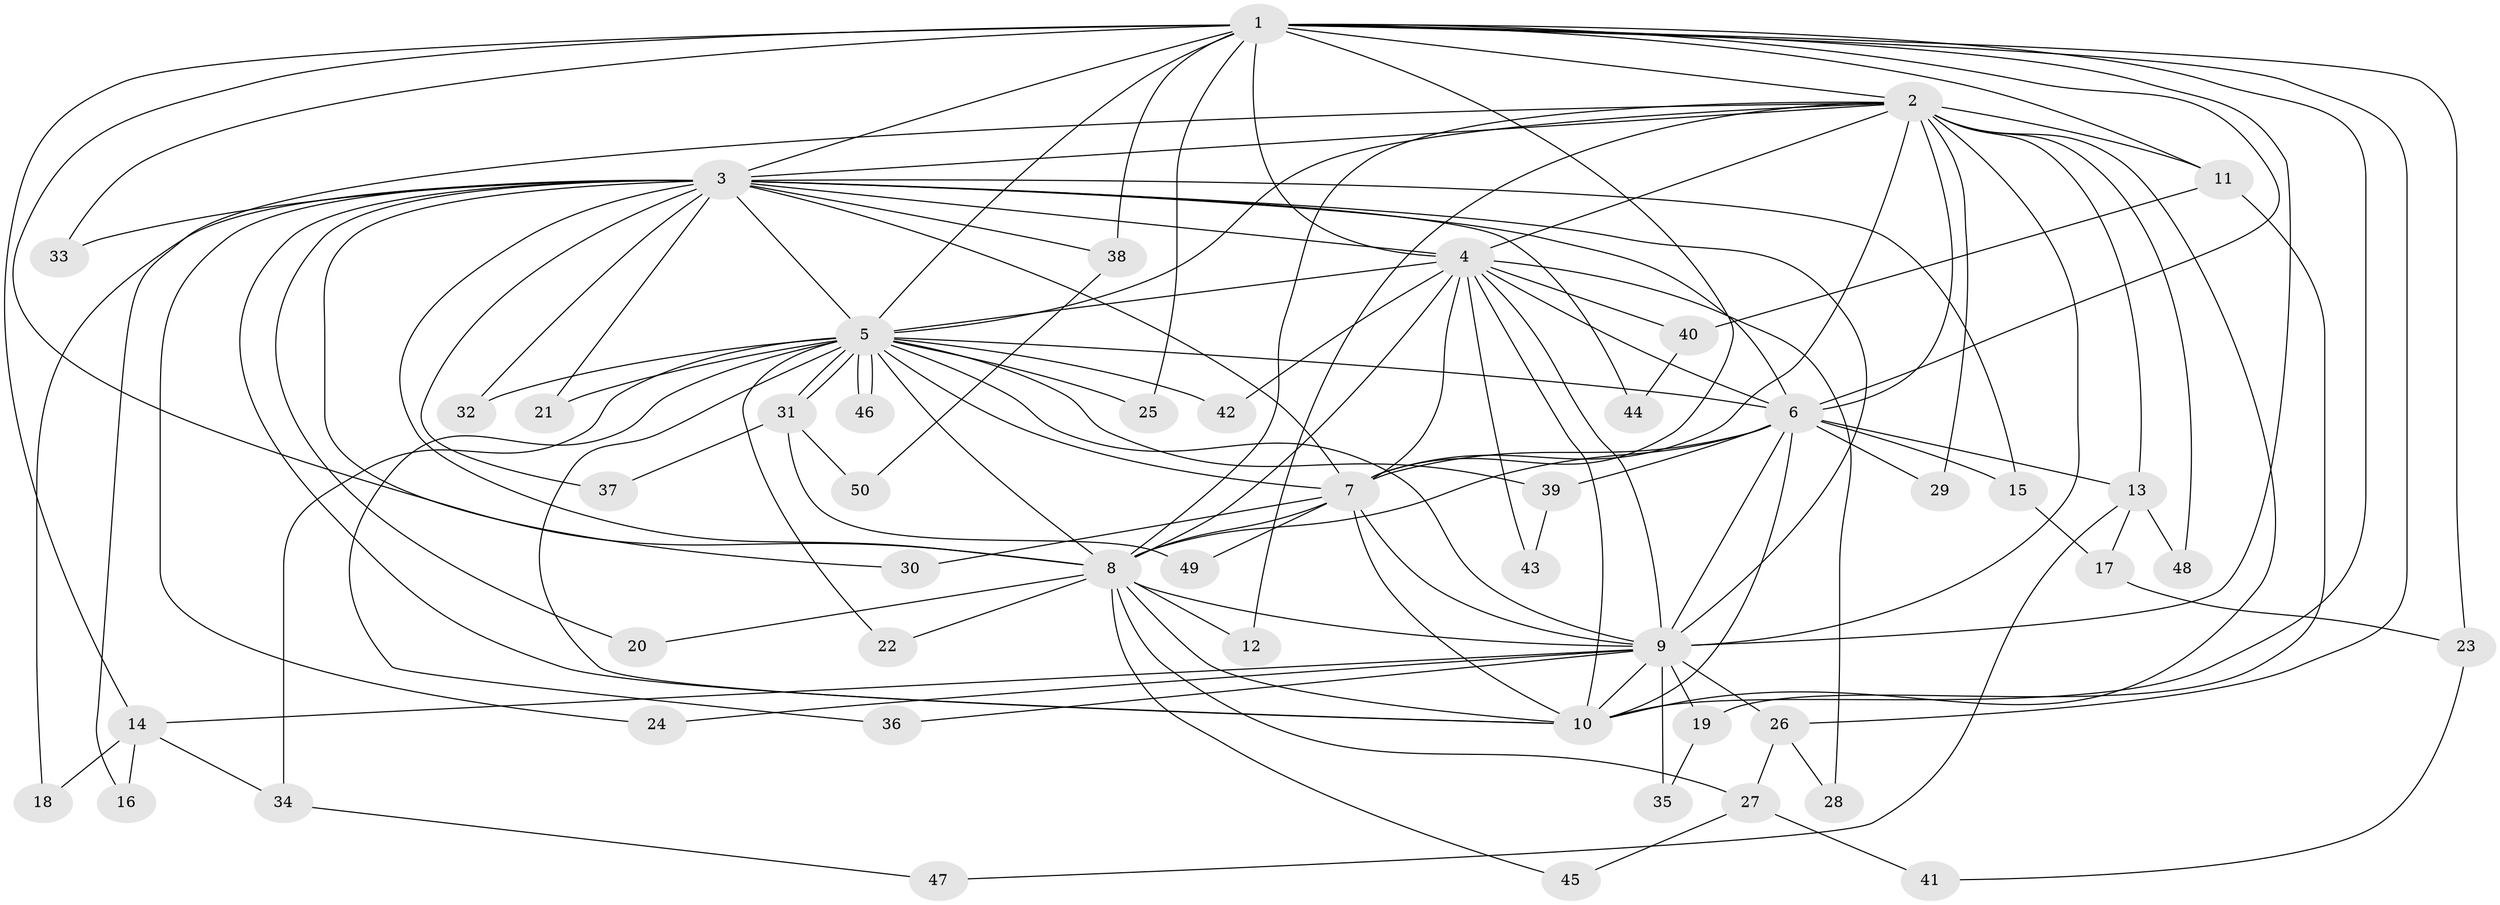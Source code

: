 // coarse degree distribution, {12: 0.03225806451612903, 14: 0.03225806451612903, 9: 0.03225806451612903, 4: 0.12903225806451613, 2: 0.2903225806451613, 5: 0.03225806451612903, 10: 0.06451612903225806, 13: 0.03225806451612903, 1: 0.06451612903225806, 17: 0.03225806451612903, 11: 0.03225806451612903, 3: 0.22580645161290322}
// Generated by graph-tools (version 1.1) at 2025/36/03/04/25 23:36:35]
// undirected, 50 vertices, 125 edges
graph export_dot {
  node [color=gray90,style=filled];
  1;
  2;
  3;
  4;
  5;
  6;
  7;
  8;
  9;
  10;
  11;
  12;
  13;
  14;
  15;
  16;
  17;
  18;
  19;
  20;
  21;
  22;
  23;
  24;
  25;
  26;
  27;
  28;
  29;
  30;
  31;
  32;
  33;
  34;
  35;
  36;
  37;
  38;
  39;
  40;
  41;
  42;
  43;
  44;
  45;
  46;
  47;
  48;
  49;
  50;
  1 -- 2;
  1 -- 3;
  1 -- 4;
  1 -- 5;
  1 -- 6;
  1 -- 7;
  1 -- 8;
  1 -- 9;
  1 -- 10;
  1 -- 11;
  1 -- 14;
  1 -- 23;
  1 -- 25;
  1 -- 26;
  1 -- 33;
  1 -- 38;
  2 -- 3;
  2 -- 4;
  2 -- 5;
  2 -- 6;
  2 -- 7;
  2 -- 8;
  2 -- 9;
  2 -- 10;
  2 -- 11;
  2 -- 12;
  2 -- 13;
  2 -- 16;
  2 -- 29;
  2 -- 48;
  3 -- 4;
  3 -- 5;
  3 -- 6;
  3 -- 7;
  3 -- 8;
  3 -- 9;
  3 -- 10;
  3 -- 15;
  3 -- 18;
  3 -- 20;
  3 -- 21;
  3 -- 24;
  3 -- 30;
  3 -- 32;
  3 -- 33;
  3 -- 37;
  3 -- 38;
  3 -- 44;
  4 -- 5;
  4 -- 6;
  4 -- 7;
  4 -- 8;
  4 -- 9;
  4 -- 10;
  4 -- 28;
  4 -- 40;
  4 -- 42;
  4 -- 43;
  5 -- 6;
  5 -- 7;
  5 -- 8;
  5 -- 9;
  5 -- 10;
  5 -- 21;
  5 -- 22;
  5 -- 25;
  5 -- 31;
  5 -- 31;
  5 -- 32;
  5 -- 34;
  5 -- 36;
  5 -- 39;
  5 -- 42;
  5 -- 46;
  5 -- 46;
  6 -- 7;
  6 -- 8;
  6 -- 9;
  6 -- 10;
  6 -- 13;
  6 -- 15;
  6 -- 29;
  6 -- 39;
  7 -- 8;
  7 -- 9;
  7 -- 10;
  7 -- 30;
  7 -- 49;
  8 -- 9;
  8 -- 10;
  8 -- 12;
  8 -- 20;
  8 -- 22;
  8 -- 27;
  8 -- 45;
  9 -- 10;
  9 -- 14;
  9 -- 19;
  9 -- 24;
  9 -- 26;
  9 -- 35;
  9 -- 36;
  11 -- 19;
  11 -- 40;
  13 -- 17;
  13 -- 47;
  13 -- 48;
  14 -- 16;
  14 -- 18;
  14 -- 34;
  15 -- 17;
  17 -- 23;
  19 -- 35;
  23 -- 41;
  26 -- 27;
  26 -- 28;
  27 -- 41;
  27 -- 45;
  31 -- 37;
  31 -- 49;
  31 -- 50;
  34 -- 47;
  38 -- 50;
  39 -- 43;
  40 -- 44;
}
